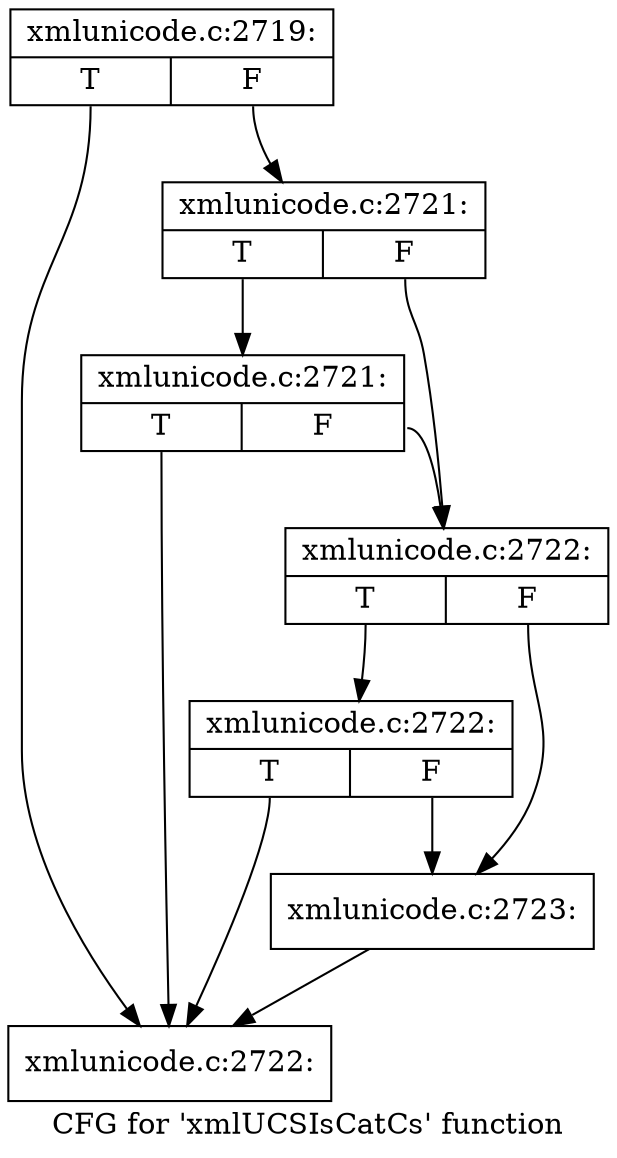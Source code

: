 digraph "CFG for 'xmlUCSIsCatCs' function" {
	label="CFG for 'xmlUCSIsCatCs' function";

	Node0x4eb44a0 [shape=record,label="{xmlunicode.c:2719:|{<s0>T|<s1>F}}"];
	Node0x4eb44a0:s0 -> Node0x4eb4390;
	Node0x4eb44a0:s1 -> Node0x4eb32a0;
	Node0x4eb32a0 [shape=record,label="{xmlunicode.c:2721:|{<s0>T|<s1>F}}"];
	Node0x4eb32a0:s0 -> Node0x4eb3580;
	Node0x4eb32a0:s1 -> Node0x4eb3220;
	Node0x4eb3580 [shape=record,label="{xmlunicode.c:2721:|{<s0>T|<s1>F}}"];
	Node0x4eb3580:s0 -> Node0x4eb4390;
	Node0x4eb3580:s1 -> Node0x4eb3220;
	Node0x4eb3220 [shape=record,label="{xmlunicode.c:2722:|{<s0>T|<s1>F}}"];
	Node0x4eb3220:s0 -> Node0x4eb5210;
	Node0x4eb3220:s1 -> Node0x4eb46b0;
	Node0x4eb5210 [shape=record,label="{xmlunicode.c:2722:|{<s0>T|<s1>F}}"];
	Node0x4eb5210:s0 -> Node0x4eb4390;
	Node0x4eb5210:s1 -> Node0x4eb46b0;
	Node0x4eb46b0 [shape=record,label="{xmlunicode.c:2723:}"];
	Node0x4eb46b0 -> Node0x4eb4390;
	Node0x4eb4390 [shape=record,label="{xmlunicode.c:2722:}"];
}
